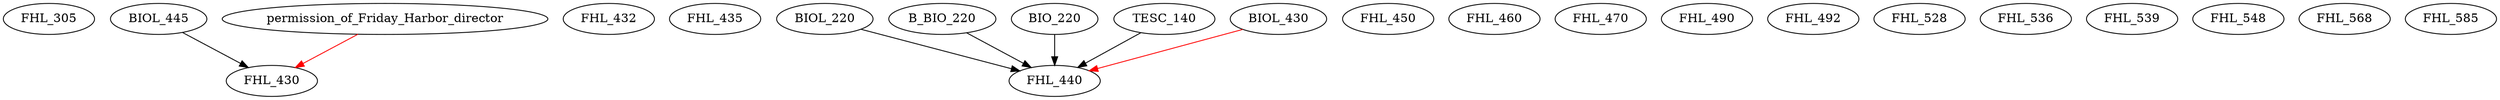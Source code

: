 digraph G {
    FHL_305;
    edge [color=black];
    BIOL_445 -> FHL_430;
    edge [color=red];
    permission_of_Friday_Harbor_director -> FHL_430;
    FHL_432;
    FHL_435;
    edge [color=black];
    BIOL_220 -> FHL_440;
    B_BIO_220 -> FHL_440;
    BIO_220 -> FHL_440;
    TESC_140 -> FHL_440;
    edge [color=red];
    BIOL_430 -> FHL_440;
    FHL_450;
    FHL_460;
    FHL_470;
    FHL_490;
    FHL_492;
    FHL_528;
    FHL_536;
    FHL_539;
    FHL_548;
    FHL_568;
    FHL_585;
}
